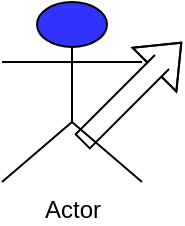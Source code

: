 <mxfile version="20.2.2"><diagram id="fxpMy1MvDavEP5wEhpTM" name="Página-1"><mxGraphModel dx="1022" dy="384" grid="1" gridSize="10" guides="1" tooltips="1" connect="1" arrows="1" fold="1" page="1" pageScale="1" pageWidth="827" pageHeight="1169" math="0" shadow="0"><root><mxCell id="0"/><mxCell id="1" parent="0"/><mxCell id="j99Gu-w2fLsjkU9y8sFW-1" value="Actor" style="shape=umlActor;verticalLabelPosition=bottom;verticalAlign=top;html=1;outlineConnect=0;fillColor=#3333FF;" vertex="1" parent="1"><mxGeometry x="320" y="180" width="70" height="90" as="geometry"/></mxCell><mxCell id="j99Gu-w2fLsjkU9y8sFW-2" value="" style="shape=flexArrow;endArrow=classic;html=1;rounded=0;" edge="1" parent="1"><mxGeometry width="50" height="50" relative="1" as="geometry"><mxPoint x="360" y="250" as="sourcePoint"/><mxPoint x="410" y="200" as="targetPoint"/><Array as="points"><mxPoint x="400" y="210"/></Array></mxGeometry></mxCell></root></mxGraphModel></diagram></mxfile>